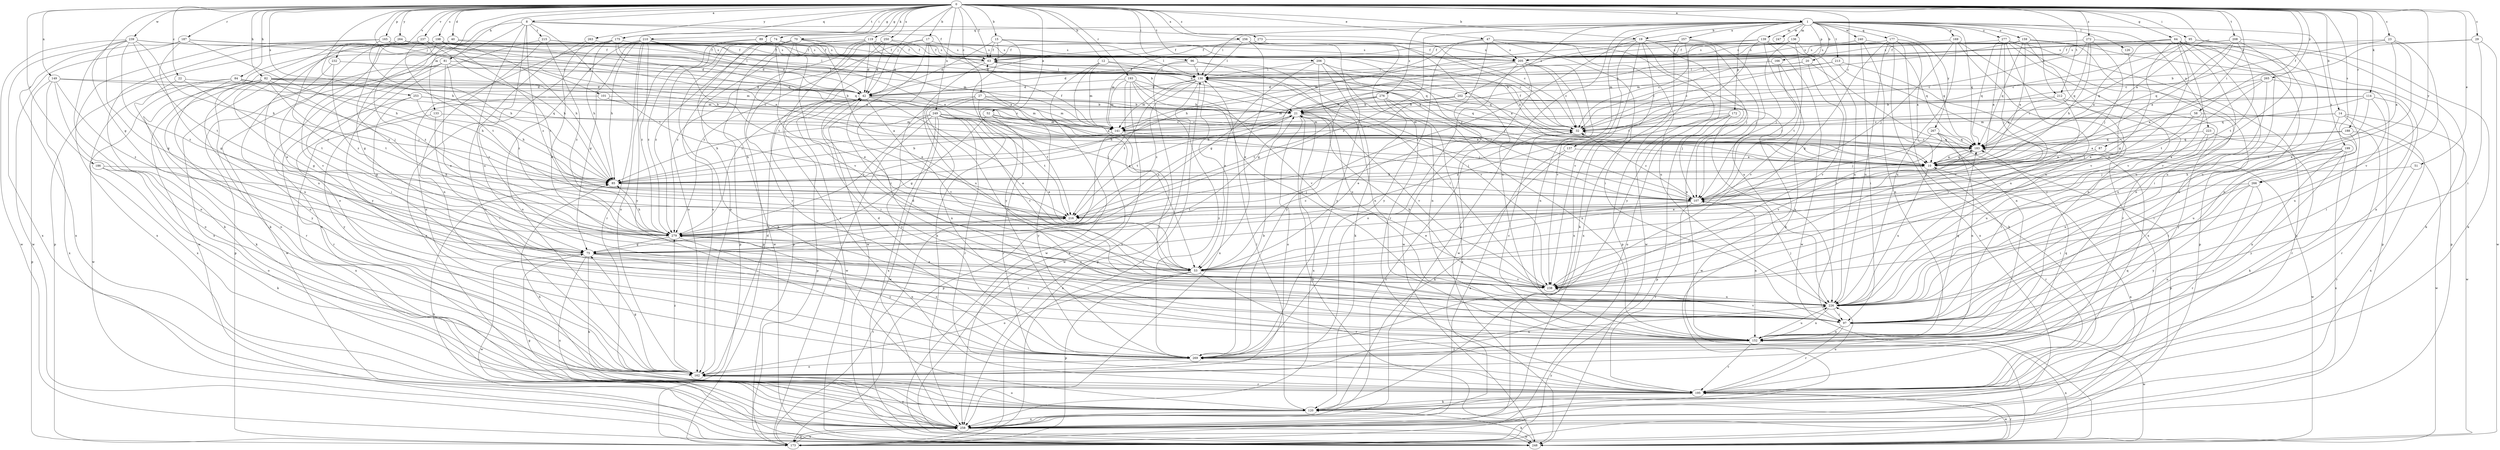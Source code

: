strict digraph  {
0;
1;
8;
10;
12;
14;
15;
17;
19;
20;
21;
22;
23;
27;
29;
32;
40;
42;
47;
51;
52;
53;
58;
63;
64;
70;
74;
75;
81;
82;
84;
85;
87;
89;
95;
96;
97;
101;
107;
114;
119;
120;
126;
130;
133;
136;
137;
139;
141;
149;
152;
159;
162;
165;
166;
169;
172;
173;
175;
177;
183;
186;
187;
188;
193;
195;
198;
199;
202;
205;
206;
208;
210;
212;
213;
215;
216;
223;
226;
232;
237;
238;
239;
240;
247;
248;
249;
250;
253;
256;
257;
258;
263;
264;
265;
266;
267;
269;
272;
273;
276;
277;
279;
0 -> 1  [label=a];
0 -> 8  [label=a];
0 -> 10  [label=a];
0 -> 12  [label=b];
0 -> 14  [label=b];
0 -> 15  [label=b];
0 -> 17  [label=b];
0 -> 19  [label=b];
0 -> 22  [label=c];
0 -> 23  [label=c];
0 -> 27  [label=c];
0 -> 29  [label=c];
0 -> 32  [label=c];
0 -> 40  [label=d];
0 -> 47  [label=e];
0 -> 51  [label=e];
0 -> 52  [label=e];
0 -> 58  [label=f];
0 -> 63  [label=f];
0 -> 64  [label=g];
0 -> 70  [label=g];
0 -> 74  [label=g];
0 -> 75  [label=g];
0 -> 81  [label=h];
0 -> 82  [label=h];
0 -> 84  [label=h];
0 -> 85  [label=h];
0 -> 87  [label=i];
0 -> 89  [label=i];
0 -> 95  [label=i];
0 -> 96  [label=i];
0 -> 101  [label=j];
0 -> 114  [label=k];
0 -> 119  [label=k];
0 -> 133  [label=m];
0 -> 149  [label=n];
0 -> 165  [label=p];
0 -> 175  [label=q];
0 -> 186  [label=r];
0 -> 187  [label=r];
0 -> 188  [label=r];
0 -> 193  [label=r];
0 -> 198  [label=s];
0 -> 199  [label=s];
0 -> 206  [label=t];
0 -> 208  [label=t];
0 -> 210  [label=t];
0 -> 212  [label=t];
0 -> 232  [label=v];
0 -> 237  [label=v];
0 -> 239  [label=w];
0 -> 249  [label=x];
0 -> 250  [label=x];
0 -> 253  [label=x];
0 -> 256  [label=x];
0 -> 263  [label=y];
0 -> 264  [label=y];
0 -> 265  [label=y];
0 -> 266  [label=y];
0 -> 272  [label=z];
0 -> 273  [label=z];
0 -> 42  [label=j];
1 -> 19  [label=b];
1 -> 20  [label=b];
1 -> 126  [label=l];
1 -> 130  [label=l];
1 -> 136  [label=m];
1 -> 137  [label=m];
1 -> 139  [label=m];
1 -> 159  [label=o];
1 -> 166  [label=p];
1 -> 169  [label=p];
1 -> 172  [label=p];
1 -> 175  [label=q];
1 -> 177  [label=q];
1 -> 183  [label=q];
1 -> 202  [label=s];
1 -> 212  [label=t];
1 -> 213  [label=t];
1 -> 223  [label=u];
1 -> 240  [label=w];
1 -> 247  [label=w];
1 -> 257  [label=x];
1 -> 258  [label=x];
1 -> 266  [label=y];
1 -> 267  [label=y];
1 -> 276  [label=z];
1 -> 277  [label=z];
1 -> 279  [label=z];
8 -> 32  [label=c];
8 -> 63  [label=f];
8 -> 162  [label=o];
8 -> 215  [label=t];
8 -> 216  [label=t];
8 -> 226  [label=u];
8 -> 238  [label=v];
8 -> 258  [label=x];
8 -> 279  [label=z];
10 -> 85  [label=h];
10 -> 183  [label=q];
10 -> 195  [label=r];
10 -> 226  [label=u];
12 -> 10  [label=a];
12 -> 53  [label=e];
12 -> 130  [label=l];
12 -> 141  [label=m];
12 -> 248  [label=w];
14 -> 32  [label=c];
14 -> 97  [label=i];
14 -> 141  [label=m];
14 -> 195  [label=r];
14 -> 248  [label=w];
14 -> 258  [label=x];
15 -> 10  [label=a];
15 -> 42  [label=d];
15 -> 63  [label=f];
15 -> 205  [label=s];
15 -> 258  [label=x];
15 -> 269  [label=y];
17 -> 42  [label=d];
17 -> 63  [label=f];
17 -> 97  [label=i];
17 -> 130  [label=l];
17 -> 248  [label=w];
17 -> 279  [label=z];
19 -> 63  [label=f];
19 -> 120  [label=k];
19 -> 152  [label=n];
19 -> 226  [label=u];
19 -> 238  [label=v];
19 -> 248  [label=w];
19 -> 258  [label=x];
19 -> 279  [label=z];
20 -> 32  [label=c];
20 -> 130  [label=l];
20 -> 152  [label=n];
20 -> 238  [label=v];
21 -> 32  [label=c];
21 -> 107  [label=j];
21 -> 162  [label=o];
21 -> 216  [label=t];
21 -> 238  [label=v];
21 -> 258  [label=x];
21 -> 279  [label=z];
22 -> 42  [label=d];
22 -> 162  [label=o];
22 -> 216  [label=t];
23 -> 10  [label=a];
23 -> 32  [label=c];
23 -> 53  [label=e];
23 -> 205  [label=s];
23 -> 238  [label=v];
27 -> 10  [label=a];
27 -> 21  [label=b];
27 -> 97  [label=i];
27 -> 141  [label=m];
27 -> 152  [label=n];
27 -> 216  [label=t];
27 -> 269  [label=y];
29 -> 21  [label=b];
29 -> 63  [label=f];
29 -> 97  [label=i];
29 -> 248  [label=w];
32 -> 63  [label=f];
32 -> 183  [label=q];
40 -> 75  [label=g];
40 -> 183  [label=q];
40 -> 205  [label=s];
40 -> 258  [label=x];
42 -> 21  [label=b];
42 -> 53  [label=e];
42 -> 97  [label=i];
42 -> 141  [label=m];
42 -> 173  [label=p];
42 -> 238  [label=v];
42 -> 248  [label=w];
47 -> 75  [label=g];
47 -> 97  [label=i];
47 -> 107  [label=j];
47 -> 205  [label=s];
47 -> 226  [label=u];
47 -> 248  [label=w];
47 -> 269  [label=y];
51 -> 85  [label=h];
51 -> 195  [label=r];
52 -> 32  [label=c];
52 -> 75  [label=g];
52 -> 141  [label=m];
52 -> 195  [label=r];
52 -> 269  [label=y];
53 -> 32  [label=c];
53 -> 162  [label=o];
53 -> 173  [label=p];
53 -> 195  [label=r];
53 -> 238  [label=v];
58 -> 107  [label=j];
58 -> 141  [label=m];
58 -> 195  [label=r];
63 -> 130  [label=l];
63 -> 183  [label=q];
63 -> 226  [label=u];
63 -> 279  [label=z];
64 -> 10  [label=a];
64 -> 53  [label=e];
64 -> 75  [label=g];
64 -> 97  [label=i];
64 -> 120  [label=k];
64 -> 130  [label=l];
64 -> 152  [label=n];
64 -> 173  [label=p];
64 -> 205  [label=s];
64 -> 226  [label=u];
64 -> 238  [label=v];
70 -> 10  [label=a];
70 -> 53  [label=e];
70 -> 162  [label=o];
70 -> 173  [label=p];
70 -> 205  [label=s];
70 -> 238  [label=v];
70 -> 269  [label=y];
70 -> 279  [label=z];
74 -> 53  [label=e];
74 -> 63  [label=f];
74 -> 120  [label=k];
74 -> 162  [label=o];
74 -> 205  [label=s];
74 -> 248  [label=w];
75 -> 53  [label=e];
75 -> 97  [label=i];
75 -> 120  [label=k];
75 -> 152  [label=n];
75 -> 248  [label=w];
75 -> 258  [label=x];
81 -> 53  [label=e];
81 -> 97  [label=i];
81 -> 130  [label=l];
81 -> 141  [label=m];
81 -> 173  [label=p];
81 -> 248  [label=w];
81 -> 279  [label=z];
82 -> 21  [label=b];
82 -> 32  [label=c];
82 -> 42  [label=d];
82 -> 75  [label=g];
82 -> 107  [label=j];
82 -> 120  [label=k];
82 -> 141  [label=m];
82 -> 216  [label=t];
82 -> 226  [label=u];
82 -> 269  [label=y];
84 -> 42  [label=d];
84 -> 85  [label=h];
84 -> 107  [label=j];
84 -> 195  [label=r];
84 -> 248  [label=w];
84 -> 258  [label=x];
85 -> 21  [label=b];
85 -> 107  [label=j];
87 -> 10  [label=a];
87 -> 107  [label=j];
87 -> 248  [label=w];
89 -> 162  [label=o];
89 -> 183  [label=q];
89 -> 205  [label=s];
89 -> 279  [label=z];
95 -> 32  [label=c];
95 -> 120  [label=k];
95 -> 183  [label=q];
95 -> 205  [label=s];
95 -> 226  [label=u];
96 -> 42  [label=d];
96 -> 130  [label=l];
96 -> 152  [label=n];
96 -> 238  [label=v];
96 -> 258  [label=x];
97 -> 152  [label=n];
97 -> 183  [label=q];
97 -> 195  [label=r];
97 -> 238  [label=v];
97 -> 248  [label=w];
101 -> 10  [label=a];
101 -> 21  [label=b];
101 -> 269  [label=y];
107 -> 32  [label=c];
107 -> 53  [label=e];
107 -> 152  [label=n];
107 -> 195  [label=r];
107 -> 216  [label=t];
114 -> 21  [label=b];
114 -> 32  [label=c];
114 -> 97  [label=i];
114 -> 183  [label=q];
114 -> 216  [label=t];
114 -> 226  [label=u];
119 -> 10  [label=a];
119 -> 21  [label=b];
119 -> 42  [label=d];
119 -> 63  [label=f];
119 -> 162  [label=o];
119 -> 173  [label=p];
119 -> 195  [label=r];
120 -> 85  [label=h];
120 -> 130  [label=l];
120 -> 162  [label=o];
120 -> 258  [label=x];
126 -> 53  [label=e];
130 -> 42  [label=d];
130 -> 63  [label=f];
130 -> 107  [label=j];
130 -> 141  [label=m];
130 -> 173  [label=p];
130 -> 216  [label=t];
130 -> 226  [label=u];
130 -> 258  [label=x];
130 -> 279  [label=z];
133 -> 97  [label=i];
133 -> 141  [label=m];
133 -> 258  [label=x];
136 -> 32  [label=c];
136 -> 63  [label=f];
136 -> 107  [label=j];
136 -> 141  [label=m];
136 -> 216  [label=t];
136 -> 226  [label=u];
137 -> 10  [label=a];
137 -> 120  [label=k];
137 -> 258  [label=x];
139 -> 63  [label=f];
139 -> 97  [label=i];
139 -> 120  [label=k];
139 -> 205  [label=s];
139 -> 216  [label=t];
139 -> 248  [label=w];
141 -> 63  [label=f];
141 -> 85  [label=h];
141 -> 97  [label=i];
141 -> 107  [label=j];
141 -> 173  [label=p];
149 -> 42  [label=d];
149 -> 162  [label=o];
149 -> 173  [label=p];
149 -> 183  [label=q];
149 -> 258  [label=x];
149 -> 279  [label=z];
152 -> 32  [label=c];
152 -> 42  [label=d];
152 -> 195  [label=r];
152 -> 226  [label=u];
152 -> 269  [label=y];
159 -> 10  [label=a];
159 -> 141  [label=m];
159 -> 152  [label=n];
159 -> 173  [label=p];
159 -> 183  [label=q];
159 -> 205  [label=s];
159 -> 238  [label=v];
162 -> 42  [label=d];
162 -> 75  [label=g];
162 -> 195  [label=r];
162 -> 279  [label=z];
165 -> 10  [label=a];
165 -> 85  [label=h];
165 -> 120  [label=k];
165 -> 130  [label=l];
165 -> 205  [label=s];
165 -> 258  [label=x];
166 -> 107  [label=j];
166 -> 130  [label=l];
166 -> 238  [label=v];
169 -> 107  [label=j];
169 -> 195  [label=r];
169 -> 205  [label=s];
169 -> 226  [label=u];
169 -> 258  [label=x];
172 -> 141  [label=m];
172 -> 162  [label=o];
172 -> 173  [label=p];
172 -> 226  [label=u];
172 -> 279  [label=z];
173 -> 21  [label=b];
173 -> 130  [label=l];
173 -> 216  [label=t];
173 -> 258  [label=x];
175 -> 42  [label=d];
175 -> 85  [label=h];
175 -> 162  [label=o];
175 -> 205  [label=s];
175 -> 216  [label=t];
175 -> 258  [label=x];
177 -> 10  [label=a];
177 -> 75  [label=g];
177 -> 120  [label=k];
177 -> 183  [label=q];
177 -> 205  [label=s];
177 -> 226  [label=u];
177 -> 258  [label=x];
183 -> 10  [label=a];
183 -> 32  [label=c];
183 -> 53  [label=e];
186 -> 85  [label=h];
186 -> 120  [label=k];
186 -> 162  [label=o];
187 -> 42  [label=d];
187 -> 63  [label=f];
187 -> 75  [label=g];
187 -> 85  [label=h];
187 -> 248  [label=w];
187 -> 258  [label=x];
188 -> 10  [label=a];
188 -> 183  [label=q];
188 -> 226  [label=u];
188 -> 248  [label=w];
193 -> 42  [label=d];
193 -> 141  [label=m];
193 -> 183  [label=q];
193 -> 226  [label=u];
193 -> 238  [label=v];
193 -> 248  [label=w];
193 -> 258  [label=x];
193 -> 269  [label=y];
195 -> 120  [label=k];
195 -> 183  [label=q];
195 -> 226  [label=u];
195 -> 248  [label=w];
195 -> 269  [label=y];
198 -> 63  [label=f];
198 -> 85  [label=h];
198 -> 141  [label=m];
198 -> 216  [label=t];
198 -> 238  [label=v];
198 -> 248  [label=w];
198 -> 279  [label=z];
199 -> 10  [label=a];
199 -> 97  [label=i];
199 -> 107  [label=j];
199 -> 152  [label=n];
199 -> 226  [label=u];
199 -> 258  [label=x];
199 -> 269  [label=y];
202 -> 21  [label=b];
202 -> 85  [label=h];
202 -> 107  [label=j];
202 -> 141  [label=m];
202 -> 248  [label=w];
205 -> 32  [label=c];
205 -> 75  [label=g];
205 -> 130  [label=l];
205 -> 152  [label=n];
205 -> 162  [label=o];
205 -> 238  [label=v];
205 -> 248  [label=w];
206 -> 53  [label=e];
206 -> 107  [label=j];
206 -> 120  [label=k];
206 -> 130  [label=l];
206 -> 152  [label=n];
206 -> 269  [label=y];
208 -> 10  [label=a];
208 -> 63  [label=f];
208 -> 183  [label=q];
208 -> 205  [label=s];
208 -> 216  [label=t];
208 -> 226  [label=u];
208 -> 238  [label=v];
210 -> 10  [label=a];
210 -> 42  [label=d];
210 -> 63  [label=f];
210 -> 75  [label=g];
210 -> 85  [label=h];
210 -> 162  [label=o];
210 -> 195  [label=r];
210 -> 269  [label=y];
210 -> 279  [label=z];
212 -> 21  [label=b];
212 -> 183  [label=q];
212 -> 238  [label=v];
212 -> 269  [label=y];
213 -> 21  [label=b];
213 -> 32  [label=c];
213 -> 130  [label=l];
213 -> 226  [label=u];
213 -> 238  [label=v];
215 -> 130  [label=l];
215 -> 152  [label=n];
215 -> 205  [label=s];
215 -> 269  [label=y];
215 -> 279  [label=z];
216 -> 279  [label=z];
223 -> 97  [label=i];
223 -> 120  [label=k];
223 -> 183  [label=q];
223 -> 226  [label=u];
226 -> 21  [label=b];
226 -> 42  [label=d];
226 -> 97  [label=i];
226 -> 107  [label=j];
226 -> 152  [label=n];
232 -> 130  [label=l];
232 -> 226  [label=u];
232 -> 279  [label=z];
237 -> 10  [label=a];
237 -> 53  [label=e];
237 -> 85  [label=h];
237 -> 162  [label=o];
237 -> 205  [label=s];
237 -> 216  [label=t];
237 -> 279  [label=z];
238 -> 130  [label=l];
238 -> 226  [label=u];
238 -> 279  [label=z];
239 -> 42  [label=d];
239 -> 63  [label=f];
239 -> 75  [label=g];
239 -> 85  [label=h];
239 -> 162  [label=o];
239 -> 216  [label=t];
239 -> 248  [label=w];
239 -> 258  [label=x];
239 -> 279  [label=z];
240 -> 63  [label=f];
240 -> 97  [label=i];
240 -> 152  [label=n];
240 -> 183  [label=q];
240 -> 205  [label=s];
248 -> 85  [label=h];
248 -> 120  [label=k];
248 -> 152  [label=n];
248 -> 195  [label=r];
249 -> 10  [label=a];
249 -> 32  [label=c];
249 -> 53  [label=e];
249 -> 85  [label=h];
249 -> 107  [label=j];
249 -> 173  [label=p];
249 -> 195  [label=r];
249 -> 216  [label=t];
249 -> 238  [label=v];
249 -> 248  [label=w];
249 -> 258  [label=x];
249 -> 279  [label=z];
250 -> 32  [label=c];
250 -> 42  [label=d];
250 -> 63  [label=f];
250 -> 173  [label=p];
250 -> 279  [label=z];
253 -> 21  [label=b];
253 -> 32  [label=c];
253 -> 75  [label=g];
253 -> 85  [label=h];
253 -> 195  [label=r];
256 -> 32  [label=c];
256 -> 53  [label=e];
256 -> 63  [label=f];
256 -> 130  [label=l];
256 -> 195  [label=r];
256 -> 269  [label=y];
257 -> 63  [label=f];
257 -> 85  [label=h];
257 -> 107  [label=j];
257 -> 173  [label=p];
257 -> 258  [label=x];
257 -> 269  [label=y];
258 -> 10  [label=a];
258 -> 32  [label=c];
258 -> 75  [label=g];
258 -> 162  [label=o];
258 -> 173  [label=p];
258 -> 248  [label=w];
263 -> 53  [label=e];
263 -> 63  [label=f];
263 -> 162  [label=o];
264 -> 21  [label=b];
264 -> 63  [label=f];
264 -> 120  [label=k];
264 -> 173  [label=p];
264 -> 205  [label=s];
264 -> 279  [label=z];
265 -> 10  [label=a];
265 -> 42  [label=d];
265 -> 152  [label=n];
265 -> 216  [label=t];
265 -> 226  [label=u];
266 -> 97  [label=i];
266 -> 107  [label=j];
266 -> 162  [label=o];
266 -> 195  [label=r];
266 -> 269  [label=y];
267 -> 107  [label=j];
267 -> 152  [label=n];
267 -> 173  [label=p];
267 -> 183  [label=q];
267 -> 238  [label=v];
269 -> 21  [label=b];
269 -> 162  [label=o];
269 -> 183  [label=q];
269 -> 226  [label=u];
269 -> 279  [label=z];
272 -> 21  [label=b];
272 -> 32  [label=c];
272 -> 85  [label=h];
272 -> 107  [label=j];
272 -> 152  [label=n];
272 -> 183  [label=q];
272 -> 205  [label=s];
273 -> 42  [label=d];
273 -> 141  [label=m];
273 -> 205  [label=s];
273 -> 226  [label=u];
276 -> 21  [label=b];
276 -> 53  [label=e];
276 -> 85  [label=h];
276 -> 152  [label=n];
276 -> 216  [label=t];
276 -> 258  [label=x];
277 -> 10  [label=a];
277 -> 107  [label=j];
277 -> 152  [label=n];
277 -> 173  [label=p];
277 -> 183  [label=q];
277 -> 205  [label=s];
277 -> 226  [label=u];
277 -> 258  [label=x];
279 -> 75  [label=g];
279 -> 85  [label=h];
279 -> 152  [label=n];
279 -> 269  [label=y];
}
